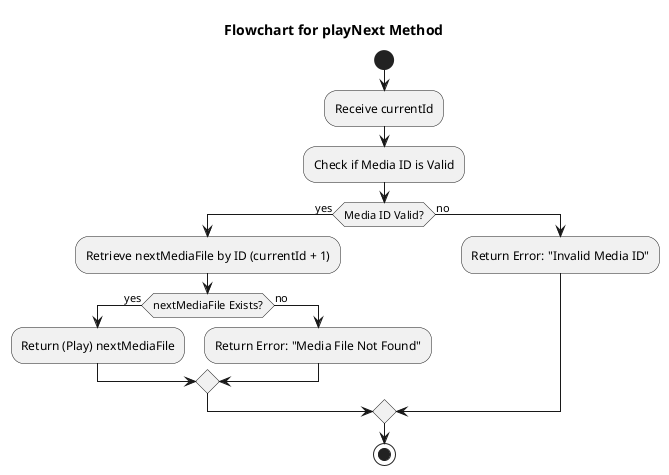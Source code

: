 @startuml
title Flowchart for playNext Method

start
:Receive currentId;
:Check if Media ID is Valid;
if (Media ID Valid?) then (yes)
  :Retrieve nextMediaFile by ID (currentId + 1);
  if (nextMediaFile Exists?) then (yes)
    :Return (Play) nextMediaFile;
  else (no)
    :Return Error: "Media File Not Found";
  endif
else (no)
  :Return Error: "Invalid Media ID";
endif

stop
@enduml